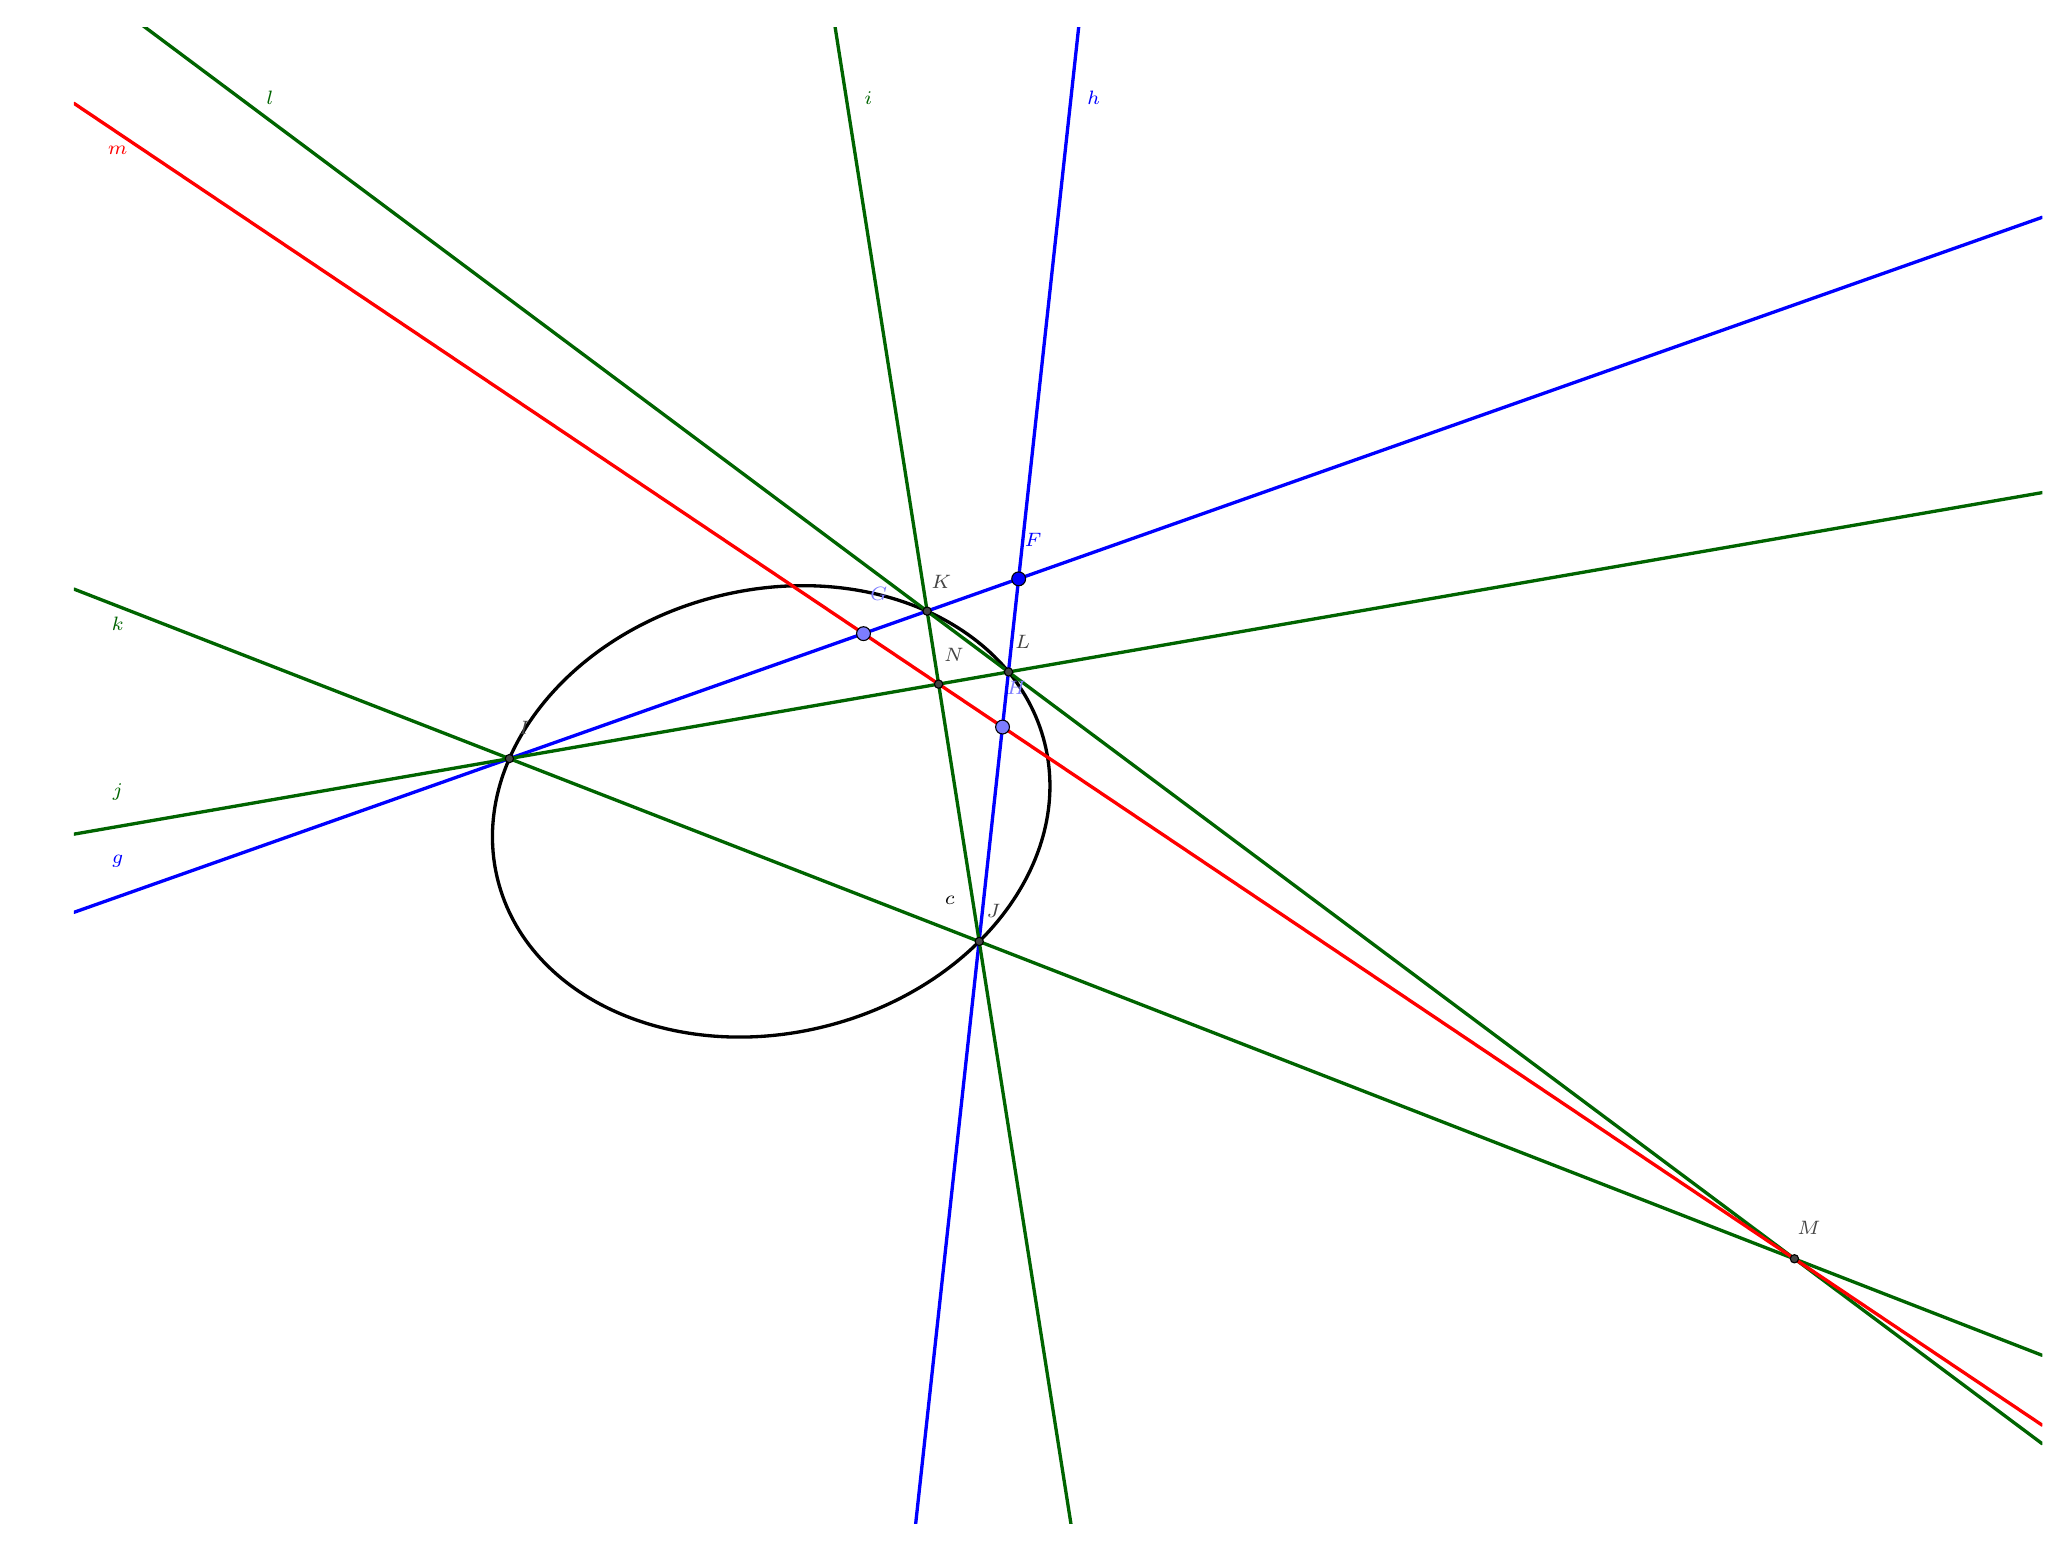 \definecolor{ffqqqq}{rgb}{1.,0.,0.}
\definecolor{qqwuqq}{rgb}{0.,0.392,0.}
\definecolor{uuuuuu}{rgb}{0.267,0.267,0.267}
\definecolor{xdxdff}{rgb}{0.49,0.49,1.}
\definecolor{qqqqff}{rgb}{0.,0.,1.}
\begin{tikzpicture}[line cap=round,line join=round,x=1.0cm,y=1.0cm]
\clip(-5.,-9.) rectangle (20.,10.);
\draw [rotate around={-165.945:(3.857,0.047)},line width=1.2pt] (3.857,0.047) ellipse (3.58cm and 2.815cm);
\draw [line width=1.2pt,color=qqqqff,domain=-5.:20.] plot(\x,{(--1.044--0.696*\x)/1.971});
\draw [line width=1.2pt,color=qqqqff,domain=-5.:20.] plot(\x,{(-12.557--1.882*\x)/0.205});
\draw [line width=1.2pt,color=qqwuqq,domain=-5.:20.] plot(\x,{(--26.2-4.195*\x)/0.661});
\draw [line width=1.2pt,color=qqwuqq,domain=-5.:20.] plot(\x,{(-3.962-1.1*\x)/-6.339});
\draw [line width=1.2pt,color=qqwuqq,domain=-5.:20.] plot(\x,{(--5.516-2.323*\x)/5.967});
\draw [line width=1.2pt,color=qqwuqq,domain=-5.:20.] plot(\x,{(--7.184-0.772*\x)/1.034});
\draw [line width=1.2pt,color=ffqqqq,domain=-5.:20.] plot(\x,{(--10.035-1.186*\x)/1.766});
\begin{scriptsize}
\draw[color=black] (6.124,-1.089) node {$c$};
\draw [fill=qqqqff] (7.,3.) circle (2.5pt);
\draw[color=qqqqff] (7.183,3.493) node {$F$};
\draw [fill=xdxdff] (5.029,2.304) circle (2.5pt);
\draw[color=xdxdff] (5.224,2.804) node {$G$};
\draw [fill=xdxdff] (6.795,1.118) circle (2.5pt);
\draw[color=xdxdff] (6.972,1.612) node {$H$};
\draw[color=qqqqff] (-4.443,-0.586) node {$g$};
\draw[color=qqqqff] (7.952,9.108) node {$h$};
\draw [fill=uuuuuu] (0.532,0.717) circle (1.5pt);
\draw[color=uuuuuu] (0.721,1.109) node {$I$};
\draw [fill=uuuuuu] (6.499,-1.605) circle (1.5pt);
\draw[color=uuuuuu] (6.68,-1.221) node {$J$};
\draw [fill=uuuuuu] (5.837,2.59) circle (1.5pt);
\draw[color=uuuuuu] (6.018,2.963) node {$K$};
\draw [fill=uuuuuu] (6.871,1.818) circle (1.5pt);
\draw[color=uuuuuu] (7.051,2.195) node {$L$};
\draw[color=qqwuqq] (5.091,9.108) node {$i$};
\draw[color=qqwuqq] (-4.443,0.288) node {$j$};
\draw[color=qqwuqq] (-4.443,2.434) node {$k$};
\draw[color=qqwuqq] (-2.51,9.108) node {$l$};
\draw [fill=uuuuuu] (16.852,-5.635) circle (1.5pt);
\draw[color=uuuuuu] (17.036,-5.247) node {$M$};
\draw [fill=uuuuuu] (5.983,1.663) circle (1.5pt);
\draw[color=uuuuuu] (6.177,2.036) node {$N$};
\draw[color=ffqqqq] (-4.443,8.446) node {$m$};
\end{scriptsize}
\end{tikzpicture}
